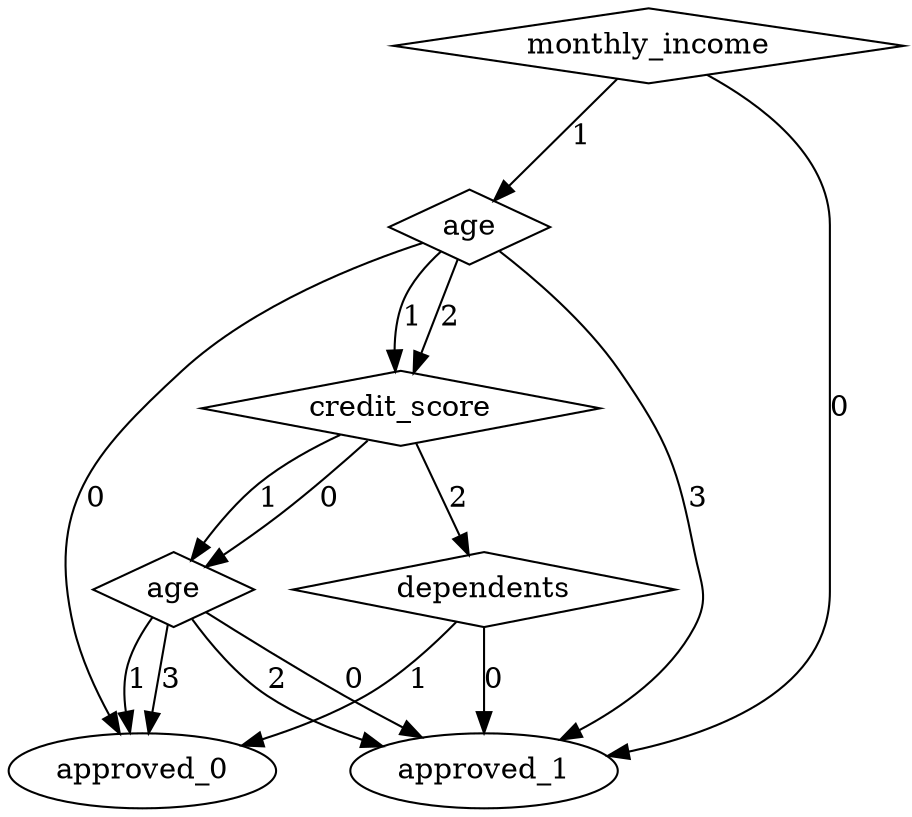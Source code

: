 digraph {
node [label=approved_0,style=""] approved_0
node [label=approved_1,style=""] approved_1
node [label=approved_0,style=""] approved_0
node [label=approved_1,style=""] approved_1
node [label=approved_0,style=""] approved_0
node [label=approved_1,style=""] approved_1
node [label=approved_1,style=""] approved_1
node [label=approved_0,style=""] approved_0
node [label=approved_1,style=""] approved_1
node [label=age,shape="diamond",style=""] 4
node [label=dependents,shape="diamond",style=""] 3
node [label=credit_score,shape="diamond",style=""] 2
node [label=age,shape="diamond",style=""] 1
node [label=monthly_income,shape="diamond",style=""] 0

4 -> approved_0 [label="3"]
4 -> approved_1 [label="2"]
4 -> approved_0 [label="1"]
4 -> approved_1 [label="0"]
3 -> approved_0 [label="1"]
3 -> approved_1 [label="0"]
2 -> 3 [label="2"]
2 -> 4 [label="1"]
2 -> 4 [label="0"]
1 -> approved_1 [label="3"]
1 -> 2 [label="2"]
1 -> 2 [label="1"]
1 -> approved_0 [label="0"]
0 -> 1 [label="1"]
0 -> approved_1 [label="0"]
}